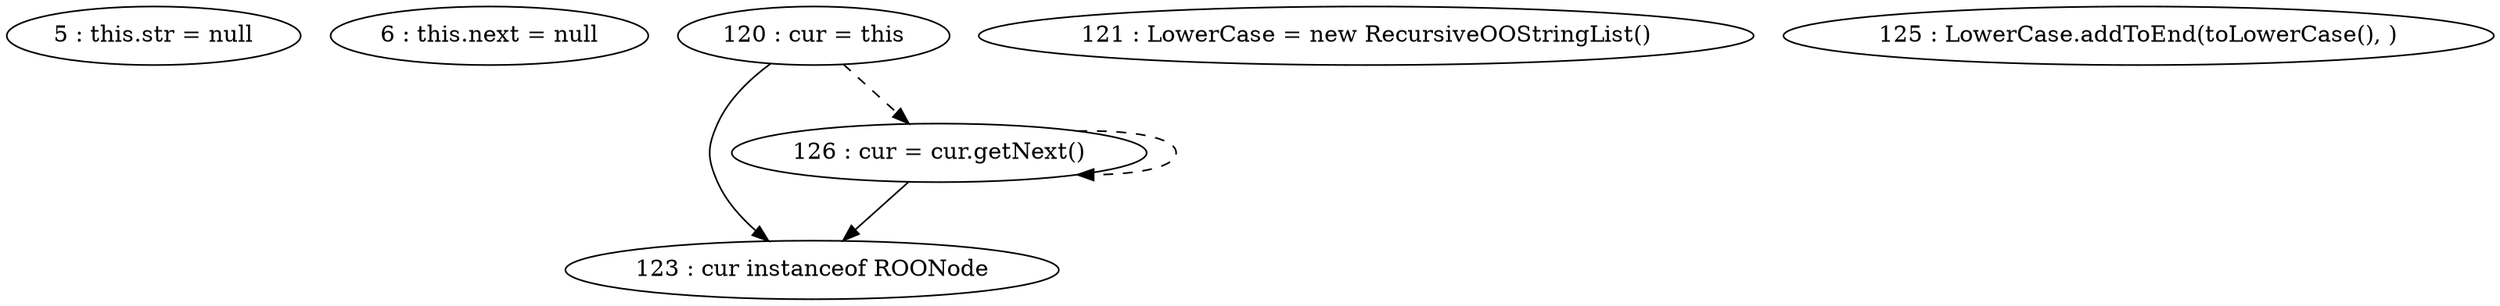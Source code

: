 digraph G {
"5 : this.str = null"
"6 : this.next = null"
"120 : cur = this"
"120 : cur = this" -> "123 : cur instanceof ROONode"
"120 : cur = this" -> "126 : cur = cur.getNext()" [style=dashed]
"121 : LowerCase = new RecursiveOOStringList()"
"123 : cur instanceof ROONode"
"125 : LowerCase.addToEnd(toLowerCase(), )"
"126 : cur = cur.getNext()"
"126 : cur = cur.getNext()" -> "123 : cur instanceof ROONode"
"126 : cur = cur.getNext()" -> "126 : cur = cur.getNext()" [style=dashed]
"123 : cur instanceof ROONode"
}